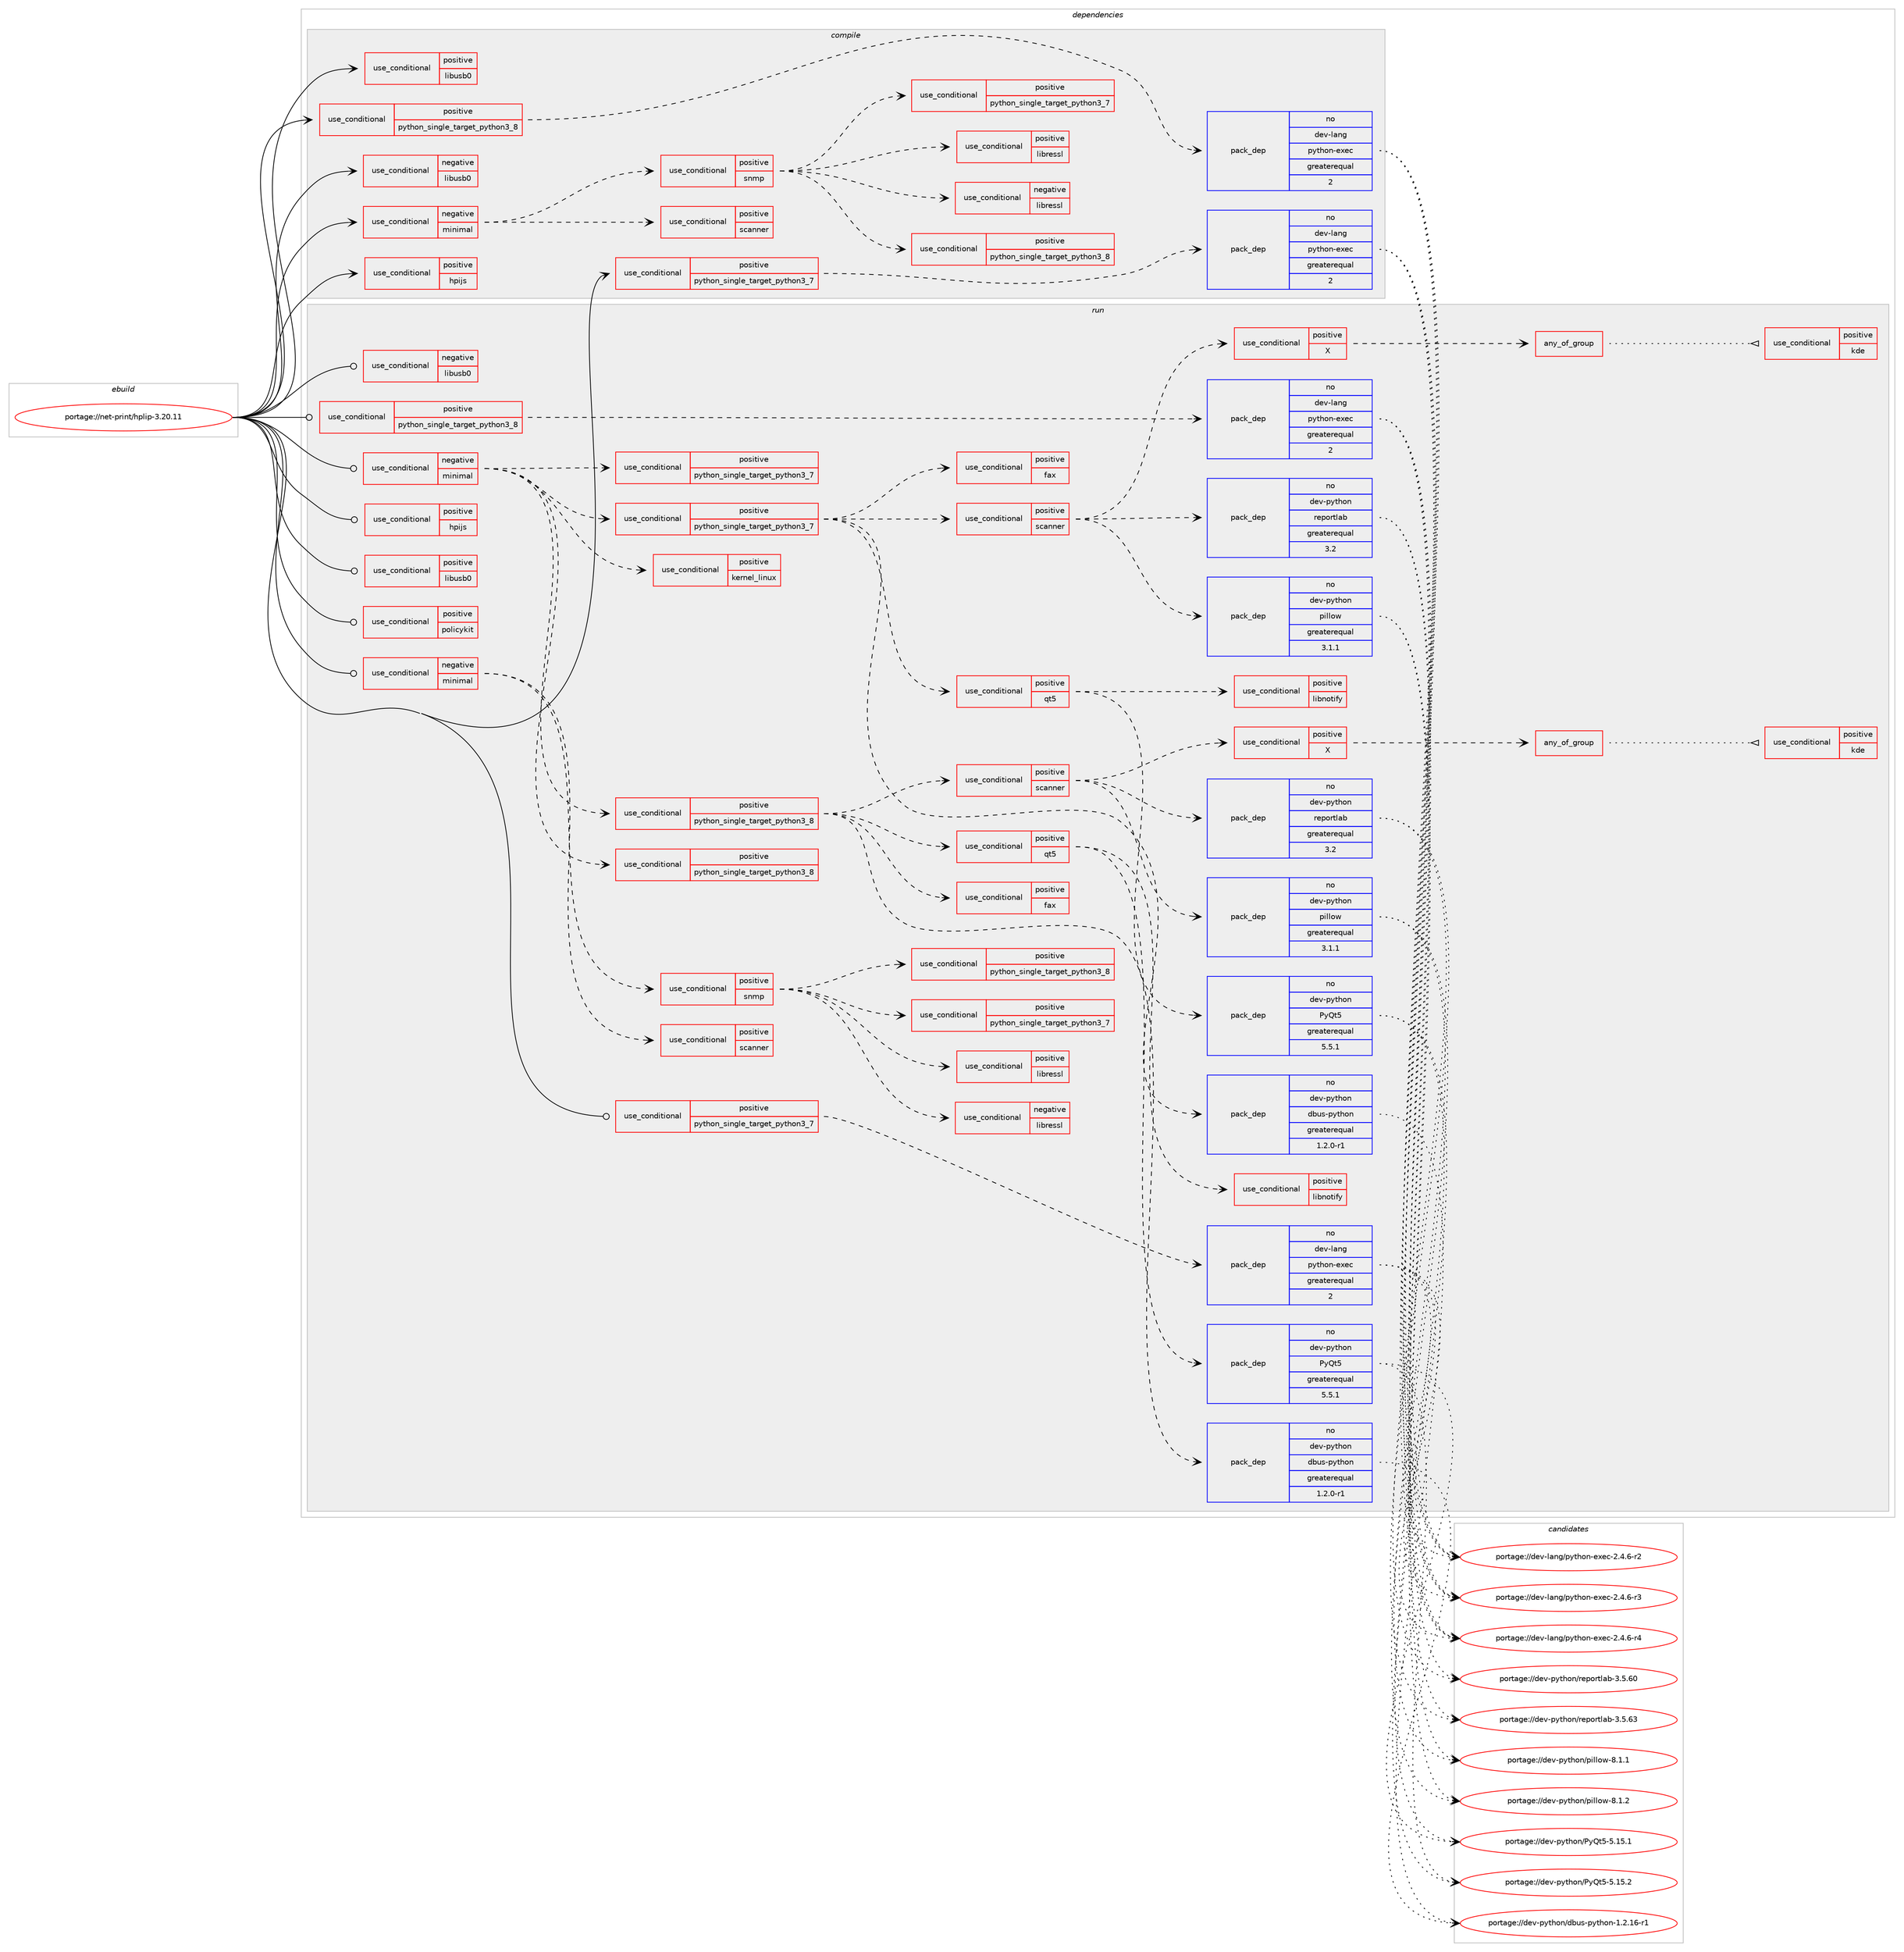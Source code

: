 digraph prolog {

# *************
# Graph options
# *************

newrank=true;
concentrate=true;
compound=true;
graph [rankdir=LR,fontname=Helvetica,fontsize=10,ranksep=1.5];#, ranksep=2.5, nodesep=0.2];
edge  [arrowhead=vee];
node  [fontname=Helvetica,fontsize=10];

# **********
# The ebuild
# **********

subgraph cluster_leftcol {
color=gray;
label=<<i>ebuild</i>>;
id [label="portage://net-print/hplip-3.20.11", color=red, width=4, href="../net-print/hplip-3.20.11.svg"];
}

# ****************
# The dependencies
# ****************

subgraph cluster_midcol {
color=gray;
label=<<i>dependencies</i>>;
subgraph cluster_compile {
fillcolor="#eeeeee";
style=filled;
label=<<i>compile</i>>;
subgraph cond1080 {
dependency1564 [label=<<TABLE BORDER="0" CELLBORDER="1" CELLSPACING="0" CELLPADDING="4"><TR><TD ROWSPAN="3" CELLPADDING="10">use_conditional</TD></TR><TR><TD>negative</TD></TR><TR><TD>libusb0</TD></TR></TABLE>>, shape=none, color=red];
# *** BEGIN UNKNOWN DEPENDENCY TYPE (TODO) ***
# dependency1564 -> package_dependency(portage://net-print/hplip-3.20.11,install,no,virtual,libusb,none,[,,],[slot(1)],[])
# *** END UNKNOWN DEPENDENCY TYPE (TODO) ***

}
id:e -> dependency1564:w [weight=20,style="solid",arrowhead="vee"];
subgraph cond1081 {
dependency1565 [label=<<TABLE BORDER="0" CELLBORDER="1" CELLSPACING="0" CELLPADDING="4"><TR><TD ROWSPAN="3" CELLPADDING="10">use_conditional</TD></TR><TR><TD>negative</TD></TR><TR><TD>minimal</TD></TR></TABLE>>, shape=none, color=red];
subgraph cond1082 {
dependency1566 [label=<<TABLE BORDER="0" CELLBORDER="1" CELLSPACING="0" CELLPADDING="4"><TR><TD ROWSPAN="3" CELLPADDING="10">use_conditional</TD></TR><TR><TD>positive</TD></TR><TR><TD>scanner</TD></TR></TABLE>>, shape=none, color=red];
# *** BEGIN UNKNOWN DEPENDENCY TYPE (TODO) ***
# dependency1566 -> package_dependency(portage://net-print/hplip-3.20.11,install,no,media-gfx,sane-backends,none,[,,],[],[])
# *** END UNKNOWN DEPENDENCY TYPE (TODO) ***

}
dependency1565:e -> dependency1566:w [weight=20,style="dashed",arrowhead="vee"];
subgraph cond1083 {
dependency1567 [label=<<TABLE BORDER="0" CELLBORDER="1" CELLSPACING="0" CELLPADDING="4"><TR><TD ROWSPAN="3" CELLPADDING="10">use_conditional</TD></TR><TR><TD>positive</TD></TR><TR><TD>snmp</TD></TR></TABLE>>, shape=none, color=red];
subgraph cond1084 {
dependency1568 [label=<<TABLE BORDER="0" CELLBORDER="1" CELLSPACING="0" CELLPADDING="4"><TR><TD ROWSPAN="3" CELLPADDING="10">use_conditional</TD></TR><TR><TD>negative</TD></TR><TR><TD>libressl</TD></TR></TABLE>>, shape=none, color=red];
# *** BEGIN UNKNOWN DEPENDENCY TYPE (TODO) ***
# dependency1568 -> package_dependency(portage://net-print/hplip-3.20.11,install,no,dev-libs,openssl,none,[,,],[slot(0),equal],[])
# *** END UNKNOWN DEPENDENCY TYPE (TODO) ***

}
dependency1567:e -> dependency1568:w [weight=20,style="dashed",arrowhead="vee"];
subgraph cond1085 {
dependency1569 [label=<<TABLE BORDER="0" CELLBORDER="1" CELLSPACING="0" CELLPADDING="4"><TR><TD ROWSPAN="3" CELLPADDING="10">use_conditional</TD></TR><TR><TD>positive</TD></TR><TR><TD>libressl</TD></TR></TABLE>>, shape=none, color=red];
# *** BEGIN UNKNOWN DEPENDENCY TYPE (TODO) ***
# dependency1569 -> package_dependency(portage://net-print/hplip-3.20.11,install,no,dev-libs,libressl,none,[,,],any_same_slot,[])
# *** END UNKNOWN DEPENDENCY TYPE (TODO) ***

}
dependency1567:e -> dependency1569:w [weight=20,style="dashed",arrowhead="vee"];
# *** BEGIN UNKNOWN DEPENDENCY TYPE (TODO) ***
# dependency1567 -> package_dependency(portage://net-print/hplip-3.20.11,install,no,net-analyzer,net-snmp,none,[,,],any_same_slot,[])
# *** END UNKNOWN DEPENDENCY TYPE (TODO) ***

subgraph cond1086 {
dependency1570 [label=<<TABLE BORDER="0" CELLBORDER="1" CELLSPACING="0" CELLPADDING="4"><TR><TD ROWSPAN="3" CELLPADDING="10">use_conditional</TD></TR><TR><TD>positive</TD></TR><TR><TD>python_single_target_python3_7</TD></TR></TABLE>>, shape=none, color=red];
# *** BEGIN UNKNOWN DEPENDENCY TYPE (TODO) ***
# dependency1570 -> package_dependency(portage://net-print/hplip-3.20.11,install,no,net-dns,avahi,none,[,,],[],[use(enable(dbus),none),use(enable(python_targets_python3_7),negative)])
# *** END UNKNOWN DEPENDENCY TYPE (TODO) ***

}
dependency1567:e -> dependency1570:w [weight=20,style="dashed",arrowhead="vee"];
subgraph cond1087 {
dependency1571 [label=<<TABLE BORDER="0" CELLBORDER="1" CELLSPACING="0" CELLPADDING="4"><TR><TD ROWSPAN="3" CELLPADDING="10">use_conditional</TD></TR><TR><TD>positive</TD></TR><TR><TD>python_single_target_python3_8</TD></TR></TABLE>>, shape=none, color=red];
# *** BEGIN UNKNOWN DEPENDENCY TYPE (TODO) ***
# dependency1571 -> package_dependency(portage://net-print/hplip-3.20.11,install,no,net-dns,avahi,none,[,,],[],[use(enable(dbus),none),use(enable(python_targets_python3_8),negative)])
# *** END UNKNOWN DEPENDENCY TYPE (TODO) ***

}
dependency1567:e -> dependency1571:w [weight=20,style="dashed",arrowhead="vee"];
}
dependency1565:e -> dependency1567:w [weight=20,style="dashed",arrowhead="vee"];
}
id:e -> dependency1565:w [weight=20,style="solid",arrowhead="vee"];
subgraph cond1088 {
dependency1572 [label=<<TABLE BORDER="0" CELLBORDER="1" CELLSPACING="0" CELLPADDING="4"><TR><TD ROWSPAN="3" CELLPADDING="10">use_conditional</TD></TR><TR><TD>positive</TD></TR><TR><TD>hpijs</TD></TR></TABLE>>, shape=none, color=red];
# *** BEGIN UNKNOWN DEPENDENCY TYPE (TODO) ***
# dependency1572 -> package_dependency(portage://net-print/hplip-3.20.11,install,no,net-print,cups-filters,none,[,,],[],[use(enable(foomatic),none)])
# *** END UNKNOWN DEPENDENCY TYPE (TODO) ***

}
id:e -> dependency1572:w [weight=20,style="solid",arrowhead="vee"];
subgraph cond1089 {
dependency1573 [label=<<TABLE BORDER="0" CELLBORDER="1" CELLSPACING="0" CELLPADDING="4"><TR><TD ROWSPAN="3" CELLPADDING="10">use_conditional</TD></TR><TR><TD>positive</TD></TR><TR><TD>libusb0</TD></TR></TABLE>>, shape=none, color=red];
# *** BEGIN UNKNOWN DEPENDENCY TYPE (TODO) ***
# dependency1573 -> package_dependency(portage://net-print/hplip-3.20.11,install,no,virtual,libusb,none,[,,],[slot(0)],[])
# *** END UNKNOWN DEPENDENCY TYPE (TODO) ***

}
id:e -> dependency1573:w [weight=20,style="solid",arrowhead="vee"];
subgraph cond1090 {
dependency1574 [label=<<TABLE BORDER="0" CELLBORDER="1" CELLSPACING="0" CELLPADDING="4"><TR><TD ROWSPAN="3" CELLPADDING="10">use_conditional</TD></TR><TR><TD>positive</TD></TR><TR><TD>python_single_target_python3_7</TD></TR></TABLE>>, shape=none, color=red];
# *** BEGIN UNKNOWN DEPENDENCY TYPE (TODO) ***
# dependency1574 -> package_dependency(portage://net-print/hplip-3.20.11,install,no,dev-lang,python,none,[,,],[slot(3.7)],[use(enable(threads),positive),use(enable(xml),none)])
# *** END UNKNOWN DEPENDENCY TYPE (TODO) ***

subgraph pack454 {
dependency1575 [label=<<TABLE BORDER="0" CELLBORDER="1" CELLSPACING="0" CELLPADDING="4" WIDTH="220"><TR><TD ROWSPAN="6" CELLPADDING="30">pack_dep</TD></TR><TR><TD WIDTH="110">no</TD></TR><TR><TD>dev-lang</TD></TR><TR><TD>python-exec</TD></TR><TR><TD>greaterequal</TD></TR><TR><TD>2</TD></TR></TABLE>>, shape=none, color=blue];
}
dependency1574:e -> dependency1575:w [weight=20,style="dashed",arrowhead="vee"];
}
id:e -> dependency1574:w [weight=20,style="solid",arrowhead="vee"];
subgraph cond1091 {
dependency1576 [label=<<TABLE BORDER="0" CELLBORDER="1" CELLSPACING="0" CELLPADDING="4"><TR><TD ROWSPAN="3" CELLPADDING="10">use_conditional</TD></TR><TR><TD>positive</TD></TR><TR><TD>python_single_target_python3_8</TD></TR></TABLE>>, shape=none, color=red];
# *** BEGIN UNKNOWN DEPENDENCY TYPE (TODO) ***
# dependency1576 -> package_dependency(portage://net-print/hplip-3.20.11,install,no,dev-lang,python,none,[,,],[slot(3.8)],[use(enable(threads),positive),use(enable(xml),none)])
# *** END UNKNOWN DEPENDENCY TYPE (TODO) ***

subgraph pack455 {
dependency1577 [label=<<TABLE BORDER="0" CELLBORDER="1" CELLSPACING="0" CELLPADDING="4" WIDTH="220"><TR><TD ROWSPAN="6" CELLPADDING="30">pack_dep</TD></TR><TR><TD WIDTH="110">no</TD></TR><TR><TD>dev-lang</TD></TR><TR><TD>python-exec</TD></TR><TR><TD>greaterequal</TD></TR><TR><TD>2</TD></TR></TABLE>>, shape=none, color=blue];
}
dependency1576:e -> dependency1577:w [weight=20,style="dashed",arrowhead="vee"];
}
id:e -> dependency1576:w [weight=20,style="solid",arrowhead="vee"];
# *** BEGIN UNKNOWN DEPENDENCY TYPE (TODO) ***
# id -> package_dependency(portage://net-print/hplip-3.20.11,install,no,net-print,cups,none,[,,],[],[])
# *** END UNKNOWN DEPENDENCY TYPE (TODO) ***

# *** BEGIN UNKNOWN DEPENDENCY TYPE (TODO) ***
# id -> package_dependency(portage://net-print/hplip-3.20.11,install,no,sys-apps,dbus,none,[,,],[],[])
# *** END UNKNOWN DEPENDENCY TYPE (TODO) ***

# *** BEGIN UNKNOWN DEPENDENCY TYPE (TODO) ***
# id -> package_dependency(portage://net-print/hplip-3.20.11,install,no,virtual,jpeg,none,[,,],[slot(0)],[])
# *** END UNKNOWN DEPENDENCY TYPE (TODO) ***

}
subgraph cluster_compileandrun {
fillcolor="#eeeeee";
style=filled;
label=<<i>compile and run</i>>;
}
subgraph cluster_run {
fillcolor="#eeeeee";
style=filled;
label=<<i>run</i>>;
subgraph cond1092 {
dependency1578 [label=<<TABLE BORDER="0" CELLBORDER="1" CELLSPACING="0" CELLPADDING="4"><TR><TD ROWSPAN="3" CELLPADDING="10">use_conditional</TD></TR><TR><TD>negative</TD></TR><TR><TD>libusb0</TD></TR></TABLE>>, shape=none, color=red];
# *** BEGIN UNKNOWN DEPENDENCY TYPE (TODO) ***
# dependency1578 -> package_dependency(portage://net-print/hplip-3.20.11,run,no,virtual,libusb,none,[,,],[slot(1)],[])
# *** END UNKNOWN DEPENDENCY TYPE (TODO) ***

}
id:e -> dependency1578:w [weight=20,style="solid",arrowhead="odot"];
subgraph cond1093 {
dependency1579 [label=<<TABLE BORDER="0" CELLBORDER="1" CELLSPACING="0" CELLPADDING="4"><TR><TD ROWSPAN="3" CELLPADDING="10">use_conditional</TD></TR><TR><TD>negative</TD></TR><TR><TD>minimal</TD></TR></TABLE>>, shape=none, color=red];
subgraph cond1094 {
dependency1580 [label=<<TABLE BORDER="0" CELLBORDER="1" CELLSPACING="0" CELLPADDING="4"><TR><TD ROWSPAN="3" CELLPADDING="10">use_conditional</TD></TR><TR><TD>positive</TD></TR><TR><TD>python_single_target_python3_7</TD></TR></TABLE>>, shape=none, color=red];
# *** BEGIN UNKNOWN DEPENDENCY TYPE (TODO) ***
# dependency1580 -> package_dependency(portage://net-print/hplip-3.20.11,run,no,dev-python,pygobject,none,[,,],[slot(3)],[use(enable(python_targets_python3_7),negative)])
# *** END UNKNOWN DEPENDENCY TYPE (TODO) ***

}
dependency1579:e -> dependency1580:w [weight=20,style="dashed",arrowhead="vee"];
subgraph cond1095 {
dependency1581 [label=<<TABLE BORDER="0" CELLBORDER="1" CELLSPACING="0" CELLPADDING="4"><TR><TD ROWSPAN="3" CELLPADDING="10">use_conditional</TD></TR><TR><TD>positive</TD></TR><TR><TD>python_single_target_python3_8</TD></TR></TABLE>>, shape=none, color=red];
# *** BEGIN UNKNOWN DEPENDENCY TYPE (TODO) ***
# dependency1581 -> package_dependency(portage://net-print/hplip-3.20.11,run,no,dev-python,pygobject,none,[,,],[slot(3)],[use(enable(python_targets_python3_8),negative)])
# *** END UNKNOWN DEPENDENCY TYPE (TODO) ***

}
dependency1579:e -> dependency1581:w [weight=20,style="dashed",arrowhead="vee"];
subgraph cond1096 {
dependency1582 [label=<<TABLE BORDER="0" CELLBORDER="1" CELLSPACING="0" CELLPADDING="4"><TR><TD ROWSPAN="3" CELLPADDING="10">use_conditional</TD></TR><TR><TD>positive</TD></TR><TR><TD>kernel_linux</TD></TR></TABLE>>, shape=none, color=red];
# *** BEGIN UNKNOWN DEPENDENCY TYPE (TODO) ***
# dependency1582 -> package_dependency(portage://net-print/hplip-3.20.11,run,no,virtual,udev,none,[,,],[],[])
# *** END UNKNOWN DEPENDENCY TYPE (TODO) ***

}
dependency1579:e -> dependency1582:w [weight=20,style="dashed",arrowhead="vee"];
subgraph cond1097 {
dependency1583 [label=<<TABLE BORDER="0" CELLBORDER="1" CELLSPACING="0" CELLPADDING="4"><TR><TD ROWSPAN="3" CELLPADDING="10">use_conditional</TD></TR><TR><TD>positive</TD></TR><TR><TD>python_single_target_python3_7</TD></TR></TABLE>>, shape=none, color=red];
subgraph pack456 {
dependency1584 [label=<<TABLE BORDER="0" CELLBORDER="1" CELLSPACING="0" CELLPADDING="4" WIDTH="220"><TR><TD ROWSPAN="6" CELLPADDING="30">pack_dep</TD></TR><TR><TD WIDTH="110">no</TD></TR><TR><TD>dev-python</TD></TR><TR><TD>dbus-python</TD></TR><TR><TD>greaterequal</TD></TR><TR><TD>1.2.0-r1</TD></TR></TABLE>>, shape=none, color=blue];
}
dependency1583:e -> dependency1584:w [weight=20,style="dashed",arrowhead="vee"];
# *** BEGIN UNKNOWN DEPENDENCY TYPE (TODO) ***
# dependency1583 -> package_dependency(portage://net-print/hplip-3.20.11,run,no,dev-python,distro,none,[,,],[],[use(enable(python_targets_python3_7),negative)])
# *** END UNKNOWN DEPENDENCY TYPE (TODO) ***

subgraph cond1098 {
dependency1585 [label=<<TABLE BORDER="0" CELLBORDER="1" CELLSPACING="0" CELLPADDING="4"><TR><TD ROWSPAN="3" CELLPADDING="10">use_conditional</TD></TR><TR><TD>positive</TD></TR><TR><TD>fax</TD></TR></TABLE>>, shape=none, color=red];
# *** BEGIN UNKNOWN DEPENDENCY TYPE (TODO) ***
# dependency1585 -> package_dependency(portage://net-print/hplip-3.20.11,run,no,dev-python,reportlab,none,[,,],[],[use(enable(python_targets_python3_7),negative)])
# *** END UNKNOWN DEPENDENCY TYPE (TODO) ***

}
dependency1583:e -> dependency1585:w [weight=20,style="dashed",arrowhead="vee"];
subgraph cond1099 {
dependency1586 [label=<<TABLE BORDER="0" CELLBORDER="1" CELLSPACING="0" CELLPADDING="4"><TR><TD ROWSPAN="3" CELLPADDING="10">use_conditional</TD></TR><TR><TD>positive</TD></TR><TR><TD>qt5</TD></TR></TABLE>>, shape=none, color=red];
subgraph pack457 {
dependency1587 [label=<<TABLE BORDER="0" CELLBORDER="1" CELLSPACING="0" CELLPADDING="4" WIDTH="220"><TR><TD ROWSPAN="6" CELLPADDING="30">pack_dep</TD></TR><TR><TD WIDTH="110">no</TD></TR><TR><TD>dev-python</TD></TR><TR><TD>PyQt5</TD></TR><TR><TD>greaterequal</TD></TR><TR><TD>5.5.1</TD></TR></TABLE>>, shape=none, color=blue];
}
dependency1586:e -> dependency1587:w [weight=20,style="dashed",arrowhead="vee"];
subgraph cond1100 {
dependency1588 [label=<<TABLE BORDER="0" CELLBORDER="1" CELLSPACING="0" CELLPADDING="4"><TR><TD ROWSPAN="3" CELLPADDING="10">use_conditional</TD></TR><TR><TD>positive</TD></TR><TR><TD>libnotify</TD></TR></TABLE>>, shape=none, color=red];
# *** BEGIN UNKNOWN DEPENDENCY TYPE (TODO) ***
# dependency1588 -> package_dependency(portage://net-print/hplip-3.20.11,run,no,dev-python,notify2,none,[,,],[],[use(enable(python_targets_python3_7),negative)])
# *** END UNKNOWN DEPENDENCY TYPE (TODO) ***

}
dependency1586:e -> dependency1588:w [weight=20,style="dashed",arrowhead="vee"];
}
dependency1583:e -> dependency1586:w [weight=20,style="dashed",arrowhead="vee"];
subgraph cond1101 {
dependency1589 [label=<<TABLE BORDER="0" CELLBORDER="1" CELLSPACING="0" CELLPADDING="4"><TR><TD ROWSPAN="3" CELLPADDING="10">use_conditional</TD></TR><TR><TD>positive</TD></TR><TR><TD>scanner</TD></TR></TABLE>>, shape=none, color=red];
subgraph pack458 {
dependency1590 [label=<<TABLE BORDER="0" CELLBORDER="1" CELLSPACING="0" CELLPADDING="4" WIDTH="220"><TR><TD ROWSPAN="6" CELLPADDING="30">pack_dep</TD></TR><TR><TD WIDTH="110">no</TD></TR><TR><TD>dev-python</TD></TR><TR><TD>reportlab</TD></TR><TR><TD>greaterequal</TD></TR><TR><TD>3.2</TD></TR></TABLE>>, shape=none, color=blue];
}
dependency1589:e -> dependency1590:w [weight=20,style="dashed",arrowhead="vee"];
subgraph pack459 {
dependency1591 [label=<<TABLE BORDER="0" CELLBORDER="1" CELLSPACING="0" CELLPADDING="4" WIDTH="220"><TR><TD ROWSPAN="6" CELLPADDING="30">pack_dep</TD></TR><TR><TD WIDTH="110">no</TD></TR><TR><TD>dev-python</TD></TR><TR><TD>pillow</TD></TR><TR><TD>greaterequal</TD></TR><TR><TD>3.1.1</TD></TR></TABLE>>, shape=none, color=blue];
}
dependency1589:e -> dependency1591:w [weight=20,style="dashed",arrowhead="vee"];
subgraph cond1102 {
dependency1592 [label=<<TABLE BORDER="0" CELLBORDER="1" CELLSPACING="0" CELLPADDING="4"><TR><TD ROWSPAN="3" CELLPADDING="10">use_conditional</TD></TR><TR><TD>positive</TD></TR><TR><TD>X</TD></TR></TABLE>>, shape=none, color=red];
subgraph any30 {
dependency1593 [label=<<TABLE BORDER="0" CELLBORDER="1" CELLSPACING="0" CELLPADDING="4"><TR><TD CELLPADDING="10">any_of_group</TD></TR></TABLE>>, shape=none, color=red];subgraph cond1103 {
dependency1594 [label=<<TABLE BORDER="0" CELLBORDER="1" CELLSPACING="0" CELLPADDING="4"><TR><TD ROWSPAN="3" CELLPADDING="10">use_conditional</TD></TR><TR><TD>positive</TD></TR><TR><TD>kde</TD></TR></TABLE>>, shape=none, color=red];
# *** BEGIN UNKNOWN DEPENDENCY TYPE (TODO) ***
# dependency1594 -> package_dependency(portage://net-print/hplip-3.20.11,run,no,kde-misc,skanlite,none,[,,],[],[])
# *** END UNKNOWN DEPENDENCY TYPE (TODO) ***

}
dependency1593:e -> dependency1594:w [weight=20,style="dotted",arrowhead="oinv"];
# *** BEGIN UNKNOWN DEPENDENCY TYPE (TODO) ***
# dependency1593 -> package_dependency(portage://net-print/hplip-3.20.11,run,no,media-gfx,xsane,none,[,,],[],[])
# *** END UNKNOWN DEPENDENCY TYPE (TODO) ***

# *** BEGIN UNKNOWN DEPENDENCY TYPE (TODO) ***
# dependency1593 -> package_dependency(portage://net-print/hplip-3.20.11,run,no,media-gfx,sane-frontends,none,[,,],[],[])
# *** END UNKNOWN DEPENDENCY TYPE (TODO) ***

}
dependency1592:e -> dependency1593:w [weight=20,style="dashed",arrowhead="vee"];
}
dependency1589:e -> dependency1592:w [weight=20,style="dashed",arrowhead="vee"];
}
dependency1583:e -> dependency1589:w [weight=20,style="dashed",arrowhead="vee"];
}
dependency1579:e -> dependency1583:w [weight=20,style="dashed",arrowhead="vee"];
subgraph cond1104 {
dependency1595 [label=<<TABLE BORDER="0" CELLBORDER="1" CELLSPACING="0" CELLPADDING="4"><TR><TD ROWSPAN="3" CELLPADDING="10">use_conditional</TD></TR><TR><TD>positive</TD></TR><TR><TD>python_single_target_python3_8</TD></TR></TABLE>>, shape=none, color=red];
subgraph pack460 {
dependency1596 [label=<<TABLE BORDER="0" CELLBORDER="1" CELLSPACING="0" CELLPADDING="4" WIDTH="220"><TR><TD ROWSPAN="6" CELLPADDING="30">pack_dep</TD></TR><TR><TD WIDTH="110">no</TD></TR><TR><TD>dev-python</TD></TR><TR><TD>dbus-python</TD></TR><TR><TD>greaterequal</TD></TR><TR><TD>1.2.0-r1</TD></TR></TABLE>>, shape=none, color=blue];
}
dependency1595:e -> dependency1596:w [weight=20,style="dashed",arrowhead="vee"];
# *** BEGIN UNKNOWN DEPENDENCY TYPE (TODO) ***
# dependency1595 -> package_dependency(portage://net-print/hplip-3.20.11,run,no,dev-python,distro,none,[,,],[],[use(enable(python_targets_python3_8),negative)])
# *** END UNKNOWN DEPENDENCY TYPE (TODO) ***

subgraph cond1105 {
dependency1597 [label=<<TABLE BORDER="0" CELLBORDER="1" CELLSPACING="0" CELLPADDING="4"><TR><TD ROWSPAN="3" CELLPADDING="10">use_conditional</TD></TR><TR><TD>positive</TD></TR><TR><TD>fax</TD></TR></TABLE>>, shape=none, color=red];
# *** BEGIN UNKNOWN DEPENDENCY TYPE (TODO) ***
# dependency1597 -> package_dependency(portage://net-print/hplip-3.20.11,run,no,dev-python,reportlab,none,[,,],[],[use(enable(python_targets_python3_8),negative)])
# *** END UNKNOWN DEPENDENCY TYPE (TODO) ***

}
dependency1595:e -> dependency1597:w [weight=20,style="dashed",arrowhead="vee"];
subgraph cond1106 {
dependency1598 [label=<<TABLE BORDER="0" CELLBORDER="1" CELLSPACING="0" CELLPADDING="4"><TR><TD ROWSPAN="3" CELLPADDING="10">use_conditional</TD></TR><TR><TD>positive</TD></TR><TR><TD>qt5</TD></TR></TABLE>>, shape=none, color=red];
subgraph pack461 {
dependency1599 [label=<<TABLE BORDER="0" CELLBORDER="1" CELLSPACING="0" CELLPADDING="4" WIDTH="220"><TR><TD ROWSPAN="6" CELLPADDING="30">pack_dep</TD></TR><TR><TD WIDTH="110">no</TD></TR><TR><TD>dev-python</TD></TR><TR><TD>PyQt5</TD></TR><TR><TD>greaterequal</TD></TR><TR><TD>5.5.1</TD></TR></TABLE>>, shape=none, color=blue];
}
dependency1598:e -> dependency1599:w [weight=20,style="dashed",arrowhead="vee"];
subgraph cond1107 {
dependency1600 [label=<<TABLE BORDER="0" CELLBORDER="1" CELLSPACING="0" CELLPADDING="4"><TR><TD ROWSPAN="3" CELLPADDING="10">use_conditional</TD></TR><TR><TD>positive</TD></TR><TR><TD>libnotify</TD></TR></TABLE>>, shape=none, color=red];
# *** BEGIN UNKNOWN DEPENDENCY TYPE (TODO) ***
# dependency1600 -> package_dependency(portage://net-print/hplip-3.20.11,run,no,dev-python,notify2,none,[,,],[],[use(enable(python_targets_python3_8),negative)])
# *** END UNKNOWN DEPENDENCY TYPE (TODO) ***

}
dependency1598:e -> dependency1600:w [weight=20,style="dashed",arrowhead="vee"];
}
dependency1595:e -> dependency1598:w [weight=20,style="dashed",arrowhead="vee"];
subgraph cond1108 {
dependency1601 [label=<<TABLE BORDER="0" CELLBORDER="1" CELLSPACING="0" CELLPADDING="4"><TR><TD ROWSPAN="3" CELLPADDING="10">use_conditional</TD></TR><TR><TD>positive</TD></TR><TR><TD>scanner</TD></TR></TABLE>>, shape=none, color=red];
subgraph pack462 {
dependency1602 [label=<<TABLE BORDER="0" CELLBORDER="1" CELLSPACING="0" CELLPADDING="4" WIDTH="220"><TR><TD ROWSPAN="6" CELLPADDING="30">pack_dep</TD></TR><TR><TD WIDTH="110">no</TD></TR><TR><TD>dev-python</TD></TR><TR><TD>reportlab</TD></TR><TR><TD>greaterequal</TD></TR><TR><TD>3.2</TD></TR></TABLE>>, shape=none, color=blue];
}
dependency1601:e -> dependency1602:w [weight=20,style="dashed",arrowhead="vee"];
subgraph pack463 {
dependency1603 [label=<<TABLE BORDER="0" CELLBORDER="1" CELLSPACING="0" CELLPADDING="4" WIDTH="220"><TR><TD ROWSPAN="6" CELLPADDING="30">pack_dep</TD></TR><TR><TD WIDTH="110">no</TD></TR><TR><TD>dev-python</TD></TR><TR><TD>pillow</TD></TR><TR><TD>greaterequal</TD></TR><TR><TD>3.1.1</TD></TR></TABLE>>, shape=none, color=blue];
}
dependency1601:e -> dependency1603:w [weight=20,style="dashed",arrowhead="vee"];
subgraph cond1109 {
dependency1604 [label=<<TABLE BORDER="0" CELLBORDER="1" CELLSPACING="0" CELLPADDING="4"><TR><TD ROWSPAN="3" CELLPADDING="10">use_conditional</TD></TR><TR><TD>positive</TD></TR><TR><TD>X</TD></TR></TABLE>>, shape=none, color=red];
subgraph any31 {
dependency1605 [label=<<TABLE BORDER="0" CELLBORDER="1" CELLSPACING="0" CELLPADDING="4"><TR><TD CELLPADDING="10">any_of_group</TD></TR></TABLE>>, shape=none, color=red];subgraph cond1110 {
dependency1606 [label=<<TABLE BORDER="0" CELLBORDER="1" CELLSPACING="0" CELLPADDING="4"><TR><TD ROWSPAN="3" CELLPADDING="10">use_conditional</TD></TR><TR><TD>positive</TD></TR><TR><TD>kde</TD></TR></TABLE>>, shape=none, color=red];
# *** BEGIN UNKNOWN DEPENDENCY TYPE (TODO) ***
# dependency1606 -> package_dependency(portage://net-print/hplip-3.20.11,run,no,kde-misc,skanlite,none,[,,],[],[])
# *** END UNKNOWN DEPENDENCY TYPE (TODO) ***

}
dependency1605:e -> dependency1606:w [weight=20,style="dotted",arrowhead="oinv"];
# *** BEGIN UNKNOWN DEPENDENCY TYPE (TODO) ***
# dependency1605 -> package_dependency(portage://net-print/hplip-3.20.11,run,no,media-gfx,xsane,none,[,,],[],[])
# *** END UNKNOWN DEPENDENCY TYPE (TODO) ***

# *** BEGIN UNKNOWN DEPENDENCY TYPE (TODO) ***
# dependency1605 -> package_dependency(portage://net-print/hplip-3.20.11,run,no,media-gfx,sane-frontends,none,[,,],[],[])
# *** END UNKNOWN DEPENDENCY TYPE (TODO) ***

}
dependency1604:e -> dependency1605:w [weight=20,style="dashed",arrowhead="vee"];
}
dependency1601:e -> dependency1604:w [weight=20,style="dashed",arrowhead="vee"];
}
dependency1595:e -> dependency1601:w [weight=20,style="dashed",arrowhead="vee"];
}
dependency1579:e -> dependency1595:w [weight=20,style="dashed",arrowhead="vee"];
}
id:e -> dependency1579:w [weight=20,style="solid",arrowhead="odot"];
subgraph cond1111 {
dependency1607 [label=<<TABLE BORDER="0" CELLBORDER="1" CELLSPACING="0" CELLPADDING="4"><TR><TD ROWSPAN="3" CELLPADDING="10">use_conditional</TD></TR><TR><TD>negative</TD></TR><TR><TD>minimal</TD></TR></TABLE>>, shape=none, color=red];
subgraph cond1112 {
dependency1608 [label=<<TABLE BORDER="0" CELLBORDER="1" CELLSPACING="0" CELLPADDING="4"><TR><TD ROWSPAN="3" CELLPADDING="10">use_conditional</TD></TR><TR><TD>positive</TD></TR><TR><TD>scanner</TD></TR></TABLE>>, shape=none, color=red];
# *** BEGIN UNKNOWN DEPENDENCY TYPE (TODO) ***
# dependency1608 -> package_dependency(portage://net-print/hplip-3.20.11,run,no,media-gfx,sane-backends,none,[,,],[],[])
# *** END UNKNOWN DEPENDENCY TYPE (TODO) ***

}
dependency1607:e -> dependency1608:w [weight=20,style="dashed",arrowhead="vee"];
subgraph cond1113 {
dependency1609 [label=<<TABLE BORDER="0" CELLBORDER="1" CELLSPACING="0" CELLPADDING="4"><TR><TD ROWSPAN="3" CELLPADDING="10">use_conditional</TD></TR><TR><TD>positive</TD></TR><TR><TD>snmp</TD></TR></TABLE>>, shape=none, color=red];
subgraph cond1114 {
dependency1610 [label=<<TABLE BORDER="0" CELLBORDER="1" CELLSPACING="0" CELLPADDING="4"><TR><TD ROWSPAN="3" CELLPADDING="10">use_conditional</TD></TR><TR><TD>negative</TD></TR><TR><TD>libressl</TD></TR></TABLE>>, shape=none, color=red];
# *** BEGIN UNKNOWN DEPENDENCY TYPE (TODO) ***
# dependency1610 -> package_dependency(portage://net-print/hplip-3.20.11,run,no,dev-libs,openssl,none,[,,],[slot(0),equal],[])
# *** END UNKNOWN DEPENDENCY TYPE (TODO) ***

}
dependency1609:e -> dependency1610:w [weight=20,style="dashed",arrowhead="vee"];
subgraph cond1115 {
dependency1611 [label=<<TABLE BORDER="0" CELLBORDER="1" CELLSPACING="0" CELLPADDING="4"><TR><TD ROWSPAN="3" CELLPADDING="10">use_conditional</TD></TR><TR><TD>positive</TD></TR><TR><TD>libressl</TD></TR></TABLE>>, shape=none, color=red];
# *** BEGIN UNKNOWN DEPENDENCY TYPE (TODO) ***
# dependency1611 -> package_dependency(portage://net-print/hplip-3.20.11,run,no,dev-libs,libressl,none,[,,],any_same_slot,[])
# *** END UNKNOWN DEPENDENCY TYPE (TODO) ***

}
dependency1609:e -> dependency1611:w [weight=20,style="dashed",arrowhead="vee"];
# *** BEGIN UNKNOWN DEPENDENCY TYPE (TODO) ***
# dependency1609 -> package_dependency(portage://net-print/hplip-3.20.11,run,no,net-analyzer,net-snmp,none,[,,],any_same_slot,[])
# *** END UNKNOWN DEPENDENCY TYPE (TODO) ***

subgraph cond1116 {
dependency1612 [label=<<TABLE BORDER="0" CELLBORDER="1" CELLSPACING="0" CELLPADDING="4"><TR><TD ROWSPAN="3" CELLPADDING="10">use_conditional</TD></TR><TR><TD>positive</TD></TR><TR><TD>python_single_target_python3_7</TD></TR></TABLE>>, shape=none, color=red];
# *** BEGIN UNKNOWN DEPENDENCY TYPE (TODO) ***
# dependency1612 -> package_dependency(portage://net-print/hplip-3.20.11,run,no,net-dns,avahi,none,[,,],[],[use(enable(dbus),none),use(enable(python_targets_python3_7),negative)])
# *** END UNKNOWN DEPENDENCY TYPE (TODO) ***

}
dependency1609:e -> dependency1612:w [weight=20,style="dashed",arrowhead="vee"];
subgraph cond1117 {
dependency1613 [label=<<TABLE BORDER="0" CELLBORDER="1" CELLSPACING="0" CELLPADDING="4"><TR><TD ROWSPAN="3" CELLPADDING="10">use_conditional</TD></TR><TR><TD>positive</TD></TR><TR><TD>python_single_target_python3_8</TD></TR></TABLE>>, shape=none, color=red];
# *** BEGIN UNKNOWN DEPENDENCY TYPE (TODO) ***
# dependency1613 -> package_dependency(portage://net-print/hplip-3.20.11,run,no,net-dns,avahi,none,[,,],[],[use(enable(dbus),none),use(enable(python_targets_python3_8),negative)])
# *** END UNKNOWN DEPENDENCY TYPE (TODO) ***

}
dependency1609:e -> dependency1613:w [weight=20,style="dashed",arrowhead="vee"];
}
dependency1607:e -> dependency1609:w [weight=20,style="dashed",arrowhead="vee"];
}
id:e -> dependency1607:w [weight=20,style="solid",arrowhead="odot"];
subgraph cond1118 {
dependency1614 [label=<<TABLE BORDER="0" CELLBORDER="1" CELLSPACING="0" CELLPADDING="4"><TR><TD ROWSPAN="3" CELLPADDING="10">use_conditional</TD></TR><TR><TD>positive</TD></TR><TR><TD>hpijs</TD></TR></TABLE>>, shape=none, color=red];
# *** BEGIN UNKNOWN DEPENDENCY TYPE (TODO) ***
# dependency1614 -> package_dependency(portage://net-print/hplip-3.20.11,run,no,net-print,cups-filters,none,[,,],[],[use(enable(foomatic),none)])
# *** END UNKNOWN DEPENDENCY TYPE (TODO) ***

}
id:e -> dependency1614:w [weight=20,style="solid",arrowhead="odot"];
subgraph cond1119 {
dependency1615 [label=<<TABLE BORDER="0" CELLBORDER="1" CELLSPACING="0" CELLPADDING="4"><TR><TD ROWSPAN="3" CELLPADDING="10">use_conditional</TD></TR><TR><TD>positive</TD></TR><TR><TD>libusb0</TD></TR></TABLE>>, shape=none, color=red];
# *** BEGIN UNKNOWN DEPENDENCY TYPE (TODO) ***
# dependency1615 -> package_dependency(portage://net-print/hplip-3.20.11,run,no,virtual,libusb,none,[,,],[slot(0)],[])
# *** END UNKNOWN DEPENDENCY TYPE (TODO) ***

}
id:e -> dependency1615:w [weight=20,style="solid",arrowhead="odot"];
subgraph cond1120 {
dependency1616 [label=<<TABLE BORDER="0" CELLBORDER="1" CELLSPACING="0" CELLPADDING="4"><TR><TD ROWSPAN="3" CELLPADDING="10">use_conditional</TD></TR><TR><TD>positive</TD></TR><TR><TD>policykit</TD></TR></TABLE>>, shape=none, color=red];
# *** BEGIN UNKNOWN DEPENDENCY TYPE (TODO) ***
# dependency1616 -> package_dependency(portage://net-print/hplip-3.20.11,run,no,sys-auth,polkit,none,[,,],[],[])
# *** END UNKNOWN DEPENDENCY TYPE (TODO) ***

}
id:e -> dependency1616:w [weight=20,style="solid",arrowhead="odot"];
subgraph cond1121 {
dependency1617 [label=<<TABLE BORDER="0" CELLBORDER="1" CELLSPACING="0" CELLPADDING="4"><TR><TD ROWSPAN="3" CELLPADDING="10">use_conditional</TD></TR><TR><TD>positive</TD></TR><TR><TD>python_single_target_python3_7</TD></TR></TABLE>>, shape=none, color=red];
# *** BEGIN UNKNOWN DEPENDENCY TYPE (TODO) ***
# dependency1617 -> package_dependency(portage://net-print/hplip-3.20.11,run,no,dev-lang,python,none,[,,],[slot(3.7)],[use(enable(threads),positive),use(enable(xml),none)])
# *** END UNKNOWN DEPENDENCY TYPE (TODO) ***

subgraph pack464 {
dependency1618 [label=<<TABLE BORDER="0" CELLBORDER="1" CELLSPACING="0" CELLPADDING="4" WIDTH="220"><TR><TD ROWSPAN="6" CELLPADDING="30">pack_dep</TD></TR><TR><TD WIDTH="110">no</TD></TR><TR><TD>dev-lang</TD></TR><TR><TD>python-exec</TD></TR><TR><TD>greaterequal</TD></TR><TR><TD>2</TD></TR></TABLE>>, shape=none, color=blue];
}
dependency1617:e -> dependency1618:w [weight=20,style="dashed",arrowhead="vee"];
}
id:e -> dependency1617:w [weight=20,style="solid",arrowhead="odot"];
subgraph cond1122 {
dependency1619 [label=<<TABLE BORDER="0" CELLBORDER="1" CELLSPACING="0" CELLPADDING="4"><TR><TD ROWSPAN="3" CELLPADDING="10">use_conditional</TD></TR><TR><TD>positive</TD></TR><TR><TD>python_single_target_python3_8</TD></TR></TABLE>>, shape=none, color=red];
# *** BEGIN UNKNOWN DEPENDENCY TYPE (TODO) ***
# dependency1619 -> package_dependency(portage://net-print/hplip-3.20.11,run,no,dev-lang,python,none,[,,],[slot(3.8)],[use(enable(threads),positive),use(enable(xml),none)])
# *** END UNKNOWN DEPENDENCY TYPE (TODO) ***

subgraph pack465 {
dependency1620 [label=<<TABLE BORDER="0" CELLBORDER="1" CELLSPACING="0" CELLPADDING="4" WIDTH="220"><TR><TD ROWSPAN="6" CELLPADDING="30">pack_dep</TD></TR><TR><TD WIDTH="110">no</TD></TR><TR><TD>dev-lang</TD></TR><TR><TD>python-exec</TD></TR><TR><TD>greaterequal</TD></TR><TR><TD>2</TD></TR></TABLE>>, shape=none, color=blue];
}
dependency1619:e -> dependency1620:w [weight=20,style="dashed",arrowhead="vee"];
}
id:e -> dependency1619:w [weight=20,style="solid",arrowhead="odot"];
# *** BEGIN UNKNOWN DEPENDENCY TYPE (TODO) ***
# id -> package_dependency(portage://net-print/hplip-3.20.11,run,no,app-text,ghostscript-gpl,none,[,,],[],[])
# *** END UNKNOWN DEPENDENCY TYPE (TODO) ***

# *** BEGIN UNKNOWN DEPENDENCY TYPE (TODO) ***
# id -> package_dependency(portage://net-print/hplip-3.20.11,run,no,net-print,cups,none,[,,],[],[])
# *** END UNKNOWN DEPENDENCY TYPE (TODO) ***

# *** BEGIN UNKNOWN DEPENDENCY TYPE (TODO) ***
# id -> package_dependency(portage://net-print/hplip-3.20.11,run,no,sys-apps,dbus,none,[,,],[],[])
# *** END UNKNOWN DEPENDENCY TYPE (TODO) ***

# *** BEGIN UNKNOWN DEPENDENCY TYPE (TODO) ***
# id -> package_dependency(portage://net-print/hplip-3.20.11,run,no,virtual,jpeg,none,[,,],[slot(0)],[])
# *** END UNKNOWN DEPENDENCY TYPE (TODO) ***

}
}

# **************
# The candidates
# **************

subgraph cluster_choices {
rank=same;
color=gray;
label=<<i>candidates</i>>;

subgraph choice454 {
color=black;
nodesep=1;
choice10010111845108971101034711212111610411111045101120101994550465246544511450 [label="portage://dev-lang/python-exec-2.4.6-r2", color=red, width=4,href="../dev-lang/python-exec-2.4.6-r2.svg"];
choice10010111845108971101034711212111610411111045101120101994550465246544511451 [label="portage://dev-lang/python-exec-2.4.6-r3", color=red, width=4,href="../dev-lang/python-exec-2.4.6-r3.svg"];
choice10010111845108971101034711212111610411111045101120101994550465246544511452 [label="portage://dev-lang/python-exec-2.4.6-r4", color=red, width=4,href="../dev-lang/python-exec-2.4.6-r4.svg"];
dependency1575:e -> choice10010111845108971101034711212111610411111045101120101994550465246544511450:w [style=dotted,weight="100"];
dependency1575:e -> choice10010111845108971101034711212111610411111045101120101994550465246544511451:w [style=dotted,weight="100"];
dependency1575:e -> choice10010111845108971101034711212111610411111045101120101994550465246544511452:w [style=dotted,weight="100"];
}
subgraph choice455 {
color=black;
nodesep=1;
choice10010111845108971101034711212111610411111045101120101994550465246544511450 [label="portage://dev-lang/python-exec-2.4.6-r2", color=red, width=4,href="../dev-lang/python-exec-2.4.6-r2.svg"];
choice10010111845108971101034711212111610411111045101120101994550465246544511451 [label="portage://dev-lang/python-exec-2.4.6-r3", color=red, width=4,href="../dev-lang/python-exec-2.4.6-r3.svg"];
choice10010111845108971101034711212111610411111045101120101994550465246544511452 [label="portage://dev-lang/python-exec-2.4.6-r4", color=red, width=4,href="../dev-lang/python-exec-2.4.6-r4.svg"];
dependency1577:e -> choice10010111845108971101034711212111610411111045101120101994550465246544511450:w [style=dotted,weight="100"];
dependency1577:e -> choice10010111845108971101034711212111610411111045101120101994550465246544511451:w [style=dotted,weight="100"];
dependency1577:e -> choice10010111845108971101034711212111610411111045101120101994550465246544511452:w [style=dotted,weight="100"];
}
subgraph choice456 {
color=black;
nodesep=1;
choice10010111845112121116104111110471009811711545112121116104111110454946504649544511449 [label="portage://dev-python/dbus-python-1.2.16-r1", color=red, width=4,href="../dev-python/dbus-python-1.2.16-r1.svg"];
dependency1584:e -> choice10010111845112121116104111110471009811711545112121116104111110454946504649544511449:w [style=dotted,weight="100"];
}
subgraph choice457 {
color=black;
nodesep=1;
choice100101118451121211161041111104780121811165345534649534649 [label="portage://dev-python/PyQt5-5.15.1", color=red, width=4,href="../dev-python/PyQt5-5.15.1.svg"];
choice100101118451121211161041111104780121811165345534649534650 [label="portage://dev-python/PyQt5-5.15.2", color=red, width=4,href="../dev-python/PyQt5-5.15.2.svg"];
dependency1587:e -> choice100101118451121211161041111104780121811165345534649534649:w [style=dotted,weight="100"];
dependency1587:e -> choice100101118451121211161041111104780121811165345534649534650:w [style=dotted,weight="100"];
}
subgraph choice458 {
color=black;
nodesep=1;
choice1001011184511212111610411111047114101112111114116108979845514653465448 [label="portage://dev-python/reportlab-3.5.60", color=red, width=4,href="../dev-python/reportlab-3.5.60.svg"];
choice1001011184511212111610411111047114101112111114116108979845514653465451 [label="portage://dev-python/reportlab-3.5.63", color=red, width=4,href="../dev-python/reportlab-3.5.63.svg"];
dependency1590:e -> choice1001011184511212111610411111047114101112111114116108979845514653465448:w [style=dotted,weight="100"];
dependency1590:e -> choice1001011184511212111610411111047114101112111114116108979845514653465451:w [style=dotted,weight="100"];
}
subgraph choice459 {
color=black;
nodesep=1;
choice1001011184511212111610411111047112105108108111119455646494649 [label="portage://dev-python/pillow-8.1.1", color=red, width=4,href="../dev-python/pillow-8.1.1.svg"];
choice1001011184511212111610411111047112105108108111119455646494650 [label="portage://dev-python/pillow-8.1.2", color=red, width=4,href="../dev-python/pillow-8.1.2.svg"];
dependency1591:e -> choice1001011184511212111610411111047112105108108111119455646494649:w [style=dotted,weight="100"];
dependency1591:e -> choice1001011184511212111610411111047112105108108111119455646494650:w [style=dotted,weight="100"];
}
subgraph choice460 {
color=black;
nodesep=1;
choice10010111845112121116104111110471009811711545112121116104111110454946504649544511449 [label="portage://dev-python/dbus-python-1.2.16-r1", color=red, width=4,href="../dev-python/dbus-python-1.2.16-r1.svg"];
dependency1596:e -> choice10010111845112121116104111110471009811711545112121116104111110454946504649544511449:w [style=dotted,weight="100"];
}
subgraph choice461 {
color=black;
nodesep=1;
choice100101118451121211161041111104780121811165345534649534649 [label="portage://dev-python/PyQt5-5.15.1", color=red, width=4,href="../dev-python/PyQt5-5.15.1.svg"];
choice100101118451121211161041111104780121811165345534649534650 [label="portage://dev-python/PyQt5-5.15.2", color=red, width=4,href="../dev-python/PyQt5-5.15.2.svg"];
dependency1599:e -> choice100101118451121211161041111104780121811165345534649534649:w [style=dotted,weight="100"];
dependency1599:e -> choice100101118451121211161041111104780121811165345534649534650:w [style=dotted,weight="100"];
}
subgraph choice462 {
color=black;
nodesep=1;
choice1001011184511212111610411111047114101112111114116108979845514653465448 [label="portage://dev-python/reportlab-3.5.60", color=red, width=4,href="../dev-python/reportlab-3.5.60.svg"];
choice1001011184511212111610411111047114101112111114116108979845514653465451 [label="portage://dev-python/reportlab-3.5.63", color=red, width=4,href="../dev-python/reportlab-3.5.63.svg"];
dependency1602:e -> choice1001011184511212111610411111047114101112111114116108979845514653465448:w [style=dotted,weight="100"];
dependency1602:e -> choice1001011184511212111610411111047114101112111114116108979845514653465451:w [style=dotted,weight="100"];
}
subgraph choice463 {
color=black;
nodesep=1;
choice1001011184511212111610411111047112105108108111119455646494649 [label="portage://dev-python/pillow-8.1.1", color=red, width=4,href="../dev-python/pillow-8.1.1.svg"];
choice1001011184511212111610411111047112105108108111119455646494650 [label="portage://dev-python/pillow-8.1.2", color=red, width=4,href="../dev-python/pillow-8.1.2.svg"];
dependency1603:e -> choice1001011184511212111610411111047112105108108111119455646494649:w [style=dotted,weight="100"];
dependency1603:e -> choice1001011184511212111610411111047112105108108111119455646494650:w [style=dotted,weight="100"];
}
subgraph choice464 {
color=black;
nodesep=1;
choice10010111845108971101034711212111610411111045101120101994550465246544511450 [label="portage://dev-lang/python-exec-2.4.6-r2", color=red, width=4,href="../dev-lang/python-exec-2.4.6-r2.svg"];
choice10010111845108971101034711212111610411111045101120101994550465246544511451 [label="portage://dev-lang/python-exec-2.4.6-r3", color=red, width=4,href="../dev-lang/python-exec-2.4.6-r3.svg"];
choice10010111845108971101034711212111610411111045101120101994550465246544511452 [label="portage://dev-lang/python-exec-2.4.6-r4", color=red, width=4,href="../dev-lang/python-exec-2.4.6-r4.svg"];
dependency1618:e -> choice10010111845108971101034711212111610411111045101120101994550465246544511450:w [style=dotted,weight="100"];
dependency1618:e -> choice10010111845108971101034711212111610411111045101120101994550465246544511451:w [style=dotted,weight="100"];
dependency1618:e -> choice10010111845108971101034711212111610411111045101120101994550465246544511452:w [style=dotted,weight="100"];
}
subgraph choice465 {
color=black;
nodesep=1;
choice10010111845108971101034711212111610411111045101120101994550465246544511450 [label="portage://dev-lang/python-exec-2.4.6-r2", color=red, width=4,href="../dev-lang/python-exec-2.4.6-r2.svg"];
choice10010111845108971101034711212111610411111045101120101994550465246544511451 [label="portage://dev-lang/python-exec-2.4.6-r3", color=red, width=4,href="../dev-lang/python-exec-2.4.6-r3.svg"];
choice10010111845108971101034711212111610411111045101120101994550465246544511452 [label="portage://dev-lang/python-exec-2.4.6-r4", color=red, width=4,href="../dev-lang/python-exec-2.4.6-r4.svg"];
dependency1620:e -> choice10010111845108971101034711212111610411111045101120101994550465246544511450:w [style=dotted,weight="100"];
dependency1620:e -> choice10010111845108971101034711212111610411111045101120101994550465246544511451:w [style=dotted,weight="100"];
dependency1620:e -> choice10010111845108971101034711212111610411111045101120101994550465246544511452:w [style=dotted,weight="100"];
}
}

}
